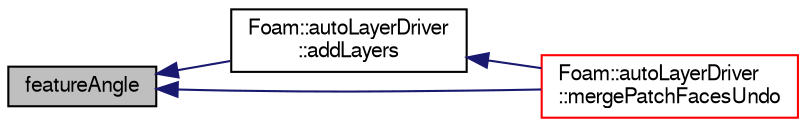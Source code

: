 digraph "featureAngle"
{
  bgcolor="transparent";
  edge [fontname="FreeSans",fontsize="10",labelfontname="FreeSans",labelfontsize="10"];
  node [fontname="FreeSans",fontsize="10",shape=record];
  rankdir="LR";
  Node423 [label="featureAngle",height=0.2,width=0.4,color="black", fillcolor="grey75", style="filled", fontcolor="black"];
  Node423 -> Node424 [dir="back",color="midnightblue",fontsize="10",style="solid",fontname="FreeSans"];
  Node424 [label="Foam::autoLayerDriver\l::addLayers",height=0.2,width=0.4,color="black",URL="$a24610.html#a2654851d1ffedc26e8ff1424f7097ba6",tooltip="Add cell layers. "];
  Node424 -> Node425 [dir="back",color="midnightblue",fontsize="10",style="solid",fontname="FreeSans"];
  Node425 [label="Foam::autoLayerDriver\l::mergePatchFacesUndo",height=0.2,width=0.4,color="red",URL="$a24610.html#a84ecedbf634ce64d783a6ebf25a2efec",tooltip="Merge patch faces on same cell. "];
  Node423 -> Node425 [dir="back",color="midnightblue",fontsize="10",style="solid",fontname="FreeSans"];
}

